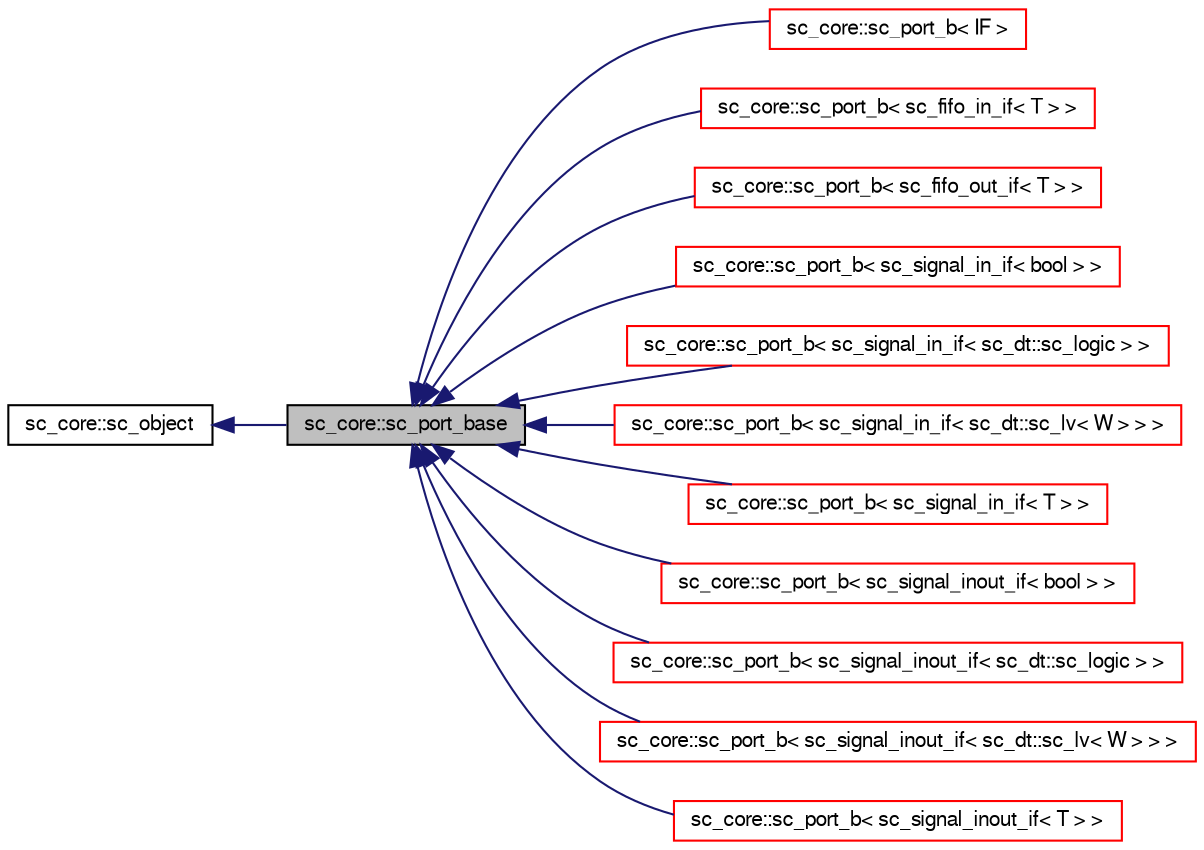 digraph G
{
  edge [fontname="FreeSans",fontsize="10",labelfontname="FreeSans",labelfontsize="10"];
  node [fontname="FreeSans",fontsize="10",shape=record];
  rankdir=LR;
  Node1 [label="sc_core::sc_port_base",height=0.2,width=0.4,color="black", fillcolor="grey75", style="filled" fontcolor="black"];
  Node2 -> Node1 [dir=back,color="midnightblue",fontsize="10",style="solid",fontname="FreeSans"];
  Node2 [label="sc_core::sc_object",height=0.2,width=0.4,color="black", fillcolor="white", style="filled",URL="$a00134.html"];
  Node1 -> Node3 [dir=back,color="midnightblue",fontsize="10",style="solid",fontname="FreeSans"];
  Node3 [label="sc_core::sc_port_b\< IF \>",height=0.2,width=0.4,color="red", fillcolor="white", style="filled",URL="$a00151.html"];
  Node1 -> Node4 [dir=back,color="midnightblue",fontsize="10",style="solid",fontname="FreeSans"];
  Node4 [label="sc_core::sc_port_b\< sc_fifo_in_if\< T \> \>",height=0.2,width=0.4,color="red", fillcolor="white", style="filled",URL="$a00151.html"];
  Node1 -> Node5 [dir=back,color="midnightblue",fontsize="10",style="solid",fontname="FreeSans"];
  Node5 [label="sc_core::sc_port_b\< sc_fifo_out_if\< T \> \>",height=0.2,width=0.4,color="red", fillcolor="white", style="filled",URL="$a00151.html"];
  Node1 -> Node6 [dir=back,color="midnightblue",fontsize="10",style="solid",fontname="FreeSans"];
  Node6 [label="sc_core::sc_port_b\< sc_signal_in_if\< bool \> \>",height=0.2,width=0.4,color="red", fillcolor="white", style="filled",URL="$a00151.html"];
  Node1 -> Node7 [dir=back,color="midnightblue",fontsize="10",style="solid",fontname="FreeSans"];
  Node7 [label="sc_core::sc_port_b\< sc_signal_in_if\< sc_dt::sc_logic \> \>",height=0.2,width=0.4,color="red", fillcolor="white", style="filled",URL="$a00151.html"];
  Node1 -> Node8 [dir=back,color="midnightblue",fontsize="10",style="solid",fontname="FreeSans"];
  Node8 [label="sc_core::sc_port_b\< sc_signal_in_if\< sc_dt::sc_lv\< W \> \> \>",height=0.2,width=0.4,color="red", fillcolor="white", style="filled",URL="$a00151.html"];
  Node1 -> Node9 [dir=back,color="midnightblue",fontsize="10",style="solid",fontname="FreeSans"];
  Node9 [label="sc_core::sc_port_b\< sc_signal_in_if\< T \> \>",height=0.2,width=0.4,color="red", fillcolor="white", style="filled",URL="$a00151.html"];
  Node1 -> Node10 [dir=back,color="midnightblue",fontsize="10",style="solid",fontname="FreeSans"];
  Node10 [label="sc_core::sc_port_b\< sc_signal_inout_if\< bool \> \>",height=0.2,width=0.4,color="red", fillcolor="white", style="filled",URL="$a00151.html"];
  Node1 -> Node11 [dir=back,color="midnightblue",fontsize="10",style="solid",fontname="FreeSans"];
  Node11 [label="sc_core::sc_port_b\< sc_signal_inout_if\< sc_dt::sc_logic \> \>",height=0.2,width=0.4,color="red", fillcolor="white", style="filled",URL="$a00151.html"];
  Node1 -> Node12 [dir=back,color="midnightblue",fontsize="10",style="solid",fontname="FreeSans"];
  Node12 [label="sc_core::sc_port_b\< sc_signal_inout_if\< sc_dt::sc_lv\< W \> \> \>",height=0.2,width=0.4,color="red", fillcolor="white", style="filled",URL="$a00151.html"];
  Node1 -> Node13 [dir=back,color="midnightblue",fontsize="10",style="solid",fontname="FreeSans"];
  Node13 [label="sc_core::sc_port_b\< sc_signal_inout_if\< T \> \>",height=0.2,width=0.4,color="red", fillcolor="white", style="filled",URL="$a00151.html"];
}
